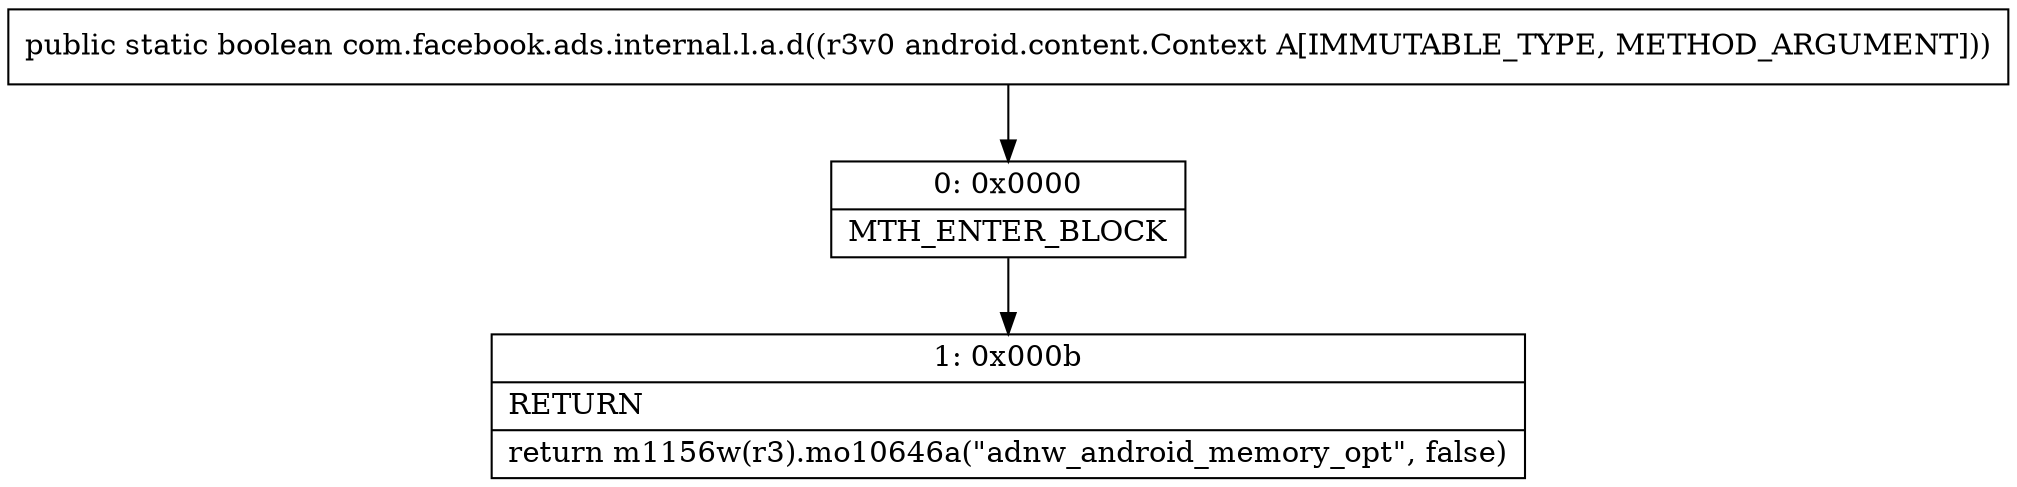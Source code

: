 digraph "CFG forcom.facebook.ads.internal.l.a.d(Landroid\/content\/Context;)Z" {
Node_0 [shape=record,label="{0\:\ 0x0000|MTH_ENTER_BLOCK\l}"];
Node_1 [shape=record,label="{1\:\ 0x000b|RETURN\l|return m1156w(r3).mo10646a(\"adnw_android_memory_opt\", false)\l}"];
MethodNode[shape=record,label="{public static boolean com.facebook.ads.internal.l.a.d((r3v0 android.content.Context A[IMMUTABLE_TYPE, METHOD_ARGUMENT])) }"];
MethodNode -> Node_0;
Node_0 -> Node_1;
}

